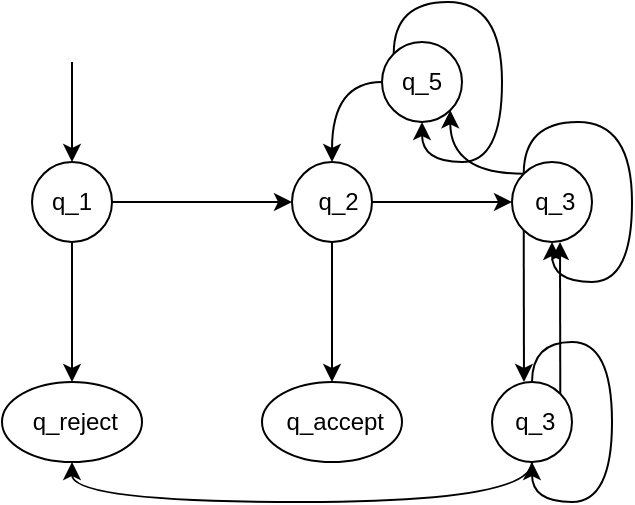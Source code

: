 <mxfile version="13.7.7" type="github">
  <diagram id="N-r_itYVtYrcbHNnFtgR" name="Page-1">
    <mxGraphModel dx="812" dy="455" grid="1" gridSize="10" guides="1" tooltips="1" connect="1" arrows="1" fold="1" page="1" pageScale="1" pageWidth="850" pageHeight="1100" background="#ffffff" math="0" shadow="0">
      <root>
        <mxCell id="0" />
        <mxCell id="1" parent="0" />
        <mxCell id="wr5i2vQAPU66EwIqnFCw-59" style="edgeStyle=orthogonalEdgeStyle;curved=1;rounded=0;orthogonalLoop=1;jettySize=auto;html=1;exitX=0;exitY=0.5;exitDx=0;exitDy=0;" edge="1" parent="1" source="wr5i2vQAPU66EwIqnFCw-1" target="wr5i2vQAPU66EwIqnFCw-15">
          <mxGeometry relative="1" as="geometry" />
        </mxCell>
        <mxCell id="wr5i2vQAPU66EwIqnFCw-1" value="q_5" style="ellipse;whiteSpace=wrap;html=1;aspect=fixed;rounded=1;" vertex="1" parent="1">
          <mxGeometry x="425" y="240" width="40" height="40" as="geometry" />
        </mxCell>
        <mxCell id="wr5i2vQAPU66EwIqnFCw-56" style="edgeStyle=orthogonalEdgeStyle;curved=1;rounded=0;orthogonalLoop=1;jettySize=auto;html=1;exitX=1;exitY=1;exitDx=0;exitDy=0;" edge="1" parent="1" source="wr5i2vQAPU66EwIqnFCw-14">
          <mxGeometry relative="1" as="geometry">
            <mxPoint x="496" y="410" as="targetPoint" />
          </mxGeometry>
        </mxCell>
        <mxCell id="wr5i2vQAPU66EwIqnFCw-58" style="edgeStyle=orthogonalEdgeStyle;curved=1;rounded=0;orthogonalLoop=1;jettySize=auto;html=1;exitX=0;exitY=1;exitDx=0;exitDy=0;entryX=1;entryY=1;entryDx=0;entryDy=0;" edge="1" parent="1" source="wr5i2vQAPU66EwIqnFCw-14" target="wr5i2vQAPU66EwIqnFCw-1">
          <mxGeometry relative="1" as="geometry" />
        </mxCell>
        <mxCell id="wr5i2vQAPU66EwIqnFCw-14" value="&lt;div&gt;&amp;nbsp;q_3&lt;/div&gt;" style="ellipse;whiteSpace=wrap;html=1;aspect=fixed;direction=south;rounded=1;" vertex="1" parent="1">
          <mxGeometry x="490" y="300" width="40" height="40" as="geometry" />
        </mxCell>
        <mxCell id="wr5i2vQAPU66EwIqnFCw-33" style="edgeStyle=orthogonalEdgeStyle;orthogonalLoop=1;jettySize=auto;html=1;exitX=1;exitY=0.5;exitDx=0;exitDy=0;entryX=0.5;entryY=1;entryDx=0;entryDy=0;curved=1;" edge="1" parent="1" source="wr5i2vQAPU66EwIqnFCw-15" target="wr5i2vQAPU66EwIqnFCw-14">
          <mxGeometry relative="1" as="geometry" />
        </mxCell>
        <mxCell id="wr5i2vQAPU66EwIqnFCw-42" style="edgeStyle=orthogonalEdgeStyle;orthogonalLoop=1;jettySize=auto;html=1;exitX=0.5;exitY=1;exitDx=0;exitDy=0;entryX=0.5;entryY=0;entryDx=0;entryDy=0;curved=1;" edge="1" parent="1" source="wr5i2vQAPU66EwIqnFCw-15" target="wr5i2vQAPU66EwIqnFCw-19">
          <mxGeometry relative="1" as="geometry" />
        </mxCell>
        <mxCell id="wr5i2vQAPU66EwIqnFCw-15" value="&amp;nbsp; q_2" style="ellipse;whiteSpace=wrap;html=1;aspect=fixed;rounded=1;" vertex="1" parent="1">
          <mxGeometry x="380" y="300" width="40" height="40" as="geometry" />
        </mxCell>
        <mxCell id="wr5i2vQAPU66EwIqnFCw-26" style="edgeStyle=orthogonalEdgeStyle;orthogonalLoop=1;jettySize=auto;html=1;exitX=1;exitY=0.5;exitDx=0;exitDy=0;entryX=0;entryY=0.5;entryDx=0;entryDy=0;curved=1;" edge="1" parent="1" source="wr5i2vQAPU66EwIqnFCw-16" target="wr5i2vQAPU66EwIqnFCw-15">
          <mxGeometry relative="1" as="geometry" />
        </mxCell>
        <mxCell id="wr5i2vQAPU66EwIqnFCw-43" style="edgeStyle=orthogonalEdgeStyle;orthogonalLoop=1;jettySize=auto;html=1;exitX=0.5;exitY=1;exitDx=0;exitDy=0;curved=1;" edge="1" parent="1" source="wr5i2vQAPU66EwIqnFCw-16" target="wr5i2vQAPU66EwIqnFCw-18">
          <mxGeometry relative="1" as="geometry" />
        </mxCell>
        <mxCell id="wr5i2vQAPU66EwIqnFCw-16" value="q_1" style="ellipse;whiteSpace=wrap;html=1;aspect=fixed;rounded=1;" vertex="1" parent="1">
          <mxGeometry x="250" y="300" width="40" height="40" as="geometry" />
        </mxCell>
        <mxCell id="wr5i2vQAPU66EwIqnFCw-18" value="&amp;nbsp;q_reject" style="ellipse;whiteSpace=wrap;html=1;rounded=1;" vertex="1" parent="1">
          <mxGeometry x="235" y="410" width="70" height="40" as="geometry" />
        </mxCell>
        <mxCell id="wr5i2vQAPU66EwIqnFCw-19" value="&amp;nbsp;q_accept" style="ellipse;whiteSpace=wrap;html=1;rounded=1;" vertex="1" parent="1">
          <mxGeometry x="365" y="410" width="70" height="40" as="geometry" />
        </mxCell>
        <mxCell id="wr5i2vQAPU66EwIqnFCw-25" value="" style="endArrow=classic;html=1;curved=1;" edge="1" parent="1">
          <mxGeometry width="50" height="50" relative="1" as="geometry">
            <mxPoint x="270" y="250" as="sourcePoint" />
            <mxPoint x="270" y="300" as="targetPoint" />
          </mxGeometry>
        </mxCell>
        <mxCell id="wr5i2vQAPU66EwIqnFCw-51" style="edgeStyle=orthogonalEdgeStyle;rounded=0;orthogonalLoop=1;jettySize=auto;html=1;exitX=1;exitY=0.5;exitDx=0;exitDy=0;entryX=0.5;entryY=1;entryDx=0;entryDy=0;curved=1;" edge="1" parent="1" source="wr5i2vQAPU66EwIqnFCw-50" target="wr5i2vQAPU66EwIqnFCw-18">
          <mxGeometry relative="1" as="geometry" />
        </mxCell>
        <mxCell id="wr5i2vQAPU66EwIqnFCw-57" style="edgeStyle=orthogonalEdgeStyle;curved=1;rounded=0;orthogonalLoop=1;jettySize=auto;html=1;exitX=0;exitY=0;exitDx=0;exitDy=0;" edge="1" parent="1" source="wr5i2vQAPU66EwIqnFCw-50">
          <mxGeometry relative="1" as="geometry">
            <mxPoint x="514" y="340" as="targetPoint" />
          </mxGeometry>
        </mxCell>
        <mxCell id="wr5i2vQAPU66EwIqnFCw-50" value="&lt;div&gt;&amp;nbsp;q_3&lt;/div&gt;" style="ellipse;whiteSpace=wrap;html=1;aspect=fixed;direction=south;rounded=1;" vertex="1" parent="1">
          <mxGeometry x="480" y="410" width="40" height="40" as="geometry" />
        </mxCell>
        <mxCell id="wr5i2vQAPU66EwIqnFCw-54" style="edgeStyle=orthogonalEdgeStyle;rounded=0;orthogonalLoop=1;jettySize=auto;html=1;exitX=0;exitY=1;exitDx=0;exitDy=0;curved=1;" edge="1" parent="1" source="wr5i2vQAPU66EwIqnFCw-14" target="wr5i2vQAPU66EwIqnFCw-14">
          <mxGeometry relative="1" as="geometry" />
        </mxCell>
        <mxCell id="wr5i2vQAPU66EwIqnFCw-55" style="edgeStyle=orthogonalEdgeStyle;rounded=0;orthogonalLoop=1;jettySize=auto;html=1;exitX=0;exitY=0.5;exitDx=0;exitDy=0;entryX=1;entryY=0.5;entryDx=0;entryDy=0;curved=1;" edge="1" parent="1" source="wr5i2vQAPU66EwIqnFCw-50" target="wr5i2vQAPU66EwIqnFCw-50">
          <mxGeometry relative="1" as="geometry" />
        </mxCell>
        <mxCell id="wr5i2vQAPU66EwIqnFCw-62" style="edgeStyle=orthogonalEdgeStyle;curved=1;rounded=0;orthogonalLoop=1;jettySize=auto;html=1;exitX=0;exitY=0;exitDx=0;exitDy=0;" edge="1" parent="1" source="wr5i2vQAPU66EwIqnFCw-1" target="wr5i2vQAPU66EwIqnFCw-1">
          <mxGeometry relative="1" as="geometry" />
        </mxCell>
      </root>
    </mxGraphModel>
  </diagram>
</mxfile>
